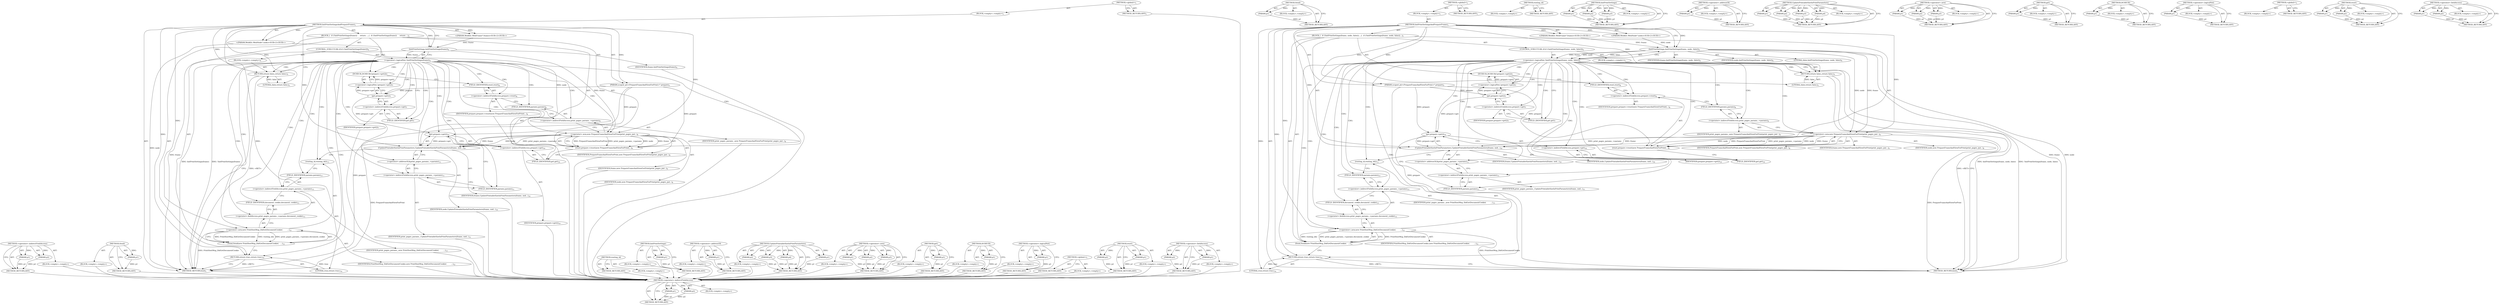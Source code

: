 digraph "&lt;operator&gt;.fieldAccess" {
vulnerable_106 [label=<(METHOD,&lt;operator&gt;.indirectFieldAccess)>];
vulnerable_107 [label=<(PARAM,p1)>];
vulnerable_108 [label=<(PARAM,p2)>];
vulnerable_109 [label=<(BLOCK,&lt;empty&gt;,&lt;empty&gt;)>];
vulnerable_110 [label=<(METHOD_RETURN,ANY)>];
vulnerable_133 [label=<(METHOD,Send)>];
vulnerable_134 [label=<(PARAM,p1)>];
vulnerable_135 [label=<(BLOCK,&lt;empty&gt;,&lt;empty&gt;)>];
vulnerable_136 [label=<(METHOD_RETURN,ANY)>];
vulnerable_6 [label=<(METHOD,&lt;global&gt;)<SUB>1</SUB>>];
vulnerable_7 [label=<(BLOCK,&lt;empty&gt;,&lt;empty&gt;)<SUB>1</SUB>>];
vulnerable_8 [label=<(METHOD,InitPrintSettingsAndPrepareFrame)<SUB>1</SUB>>];
vulnerable_9 [label="<(PARAM,WebKit::WebFrame* frame)<SUB>2</SUB>>"];
vulnerable_10 [label="<(PARAM,WebKit::WebNode* node)<SUB>2</SUB>>"];
vulnerable_11 [label=<(PARAM,scoped_ptr&lt;PrepareFrameAndViewForPrint&gt;* prepare)<SUB>3</SUB>>];
vulnerable_12 [label=<(BLOCK,{
  if (!InitPrintSettings(frame, node, false))...,{
  if (!InitPrintSettings(frame, node, false))...)<SUB>3</SUB>>];
vulnerable_13 [label=<(CONTROL_STRUCTURE,IF,if (!InitPrintSettings(frame, node, false)))<SUB>4</SUB>>];
vulnerable_14 [label=<(&lt;operator&gt;.logicalNot,!InitPrintSettings(frame, node, false))<SUB>4</SUB>>];
vulnerable_15 [label=<(InitPrintSettings,InitPrintSettings(frame, node, false))<SUB>4</SUB>>];
vulnerable_16 [label=<(IDENTIFIER,frame,InitPrintSettings(frame, node, false))<SUB>4</SUB>>];
vulnerable_17 [label=<(IDENTIFIER,node,InitPrintSettings(frame, node, false))<SUB>4</SUB>>];
vulnerable_18 [label=<(LITERAL,false,InitPrintSettings(frame, node, false))<SUB>4</SUB>>];
vulnerable_19 [label=<(BLOCK,&lt;empty&gt;,&lt;empty&gt;)<SUB>5</SUB>>];
vulnerable_20 [label=<(RETURN,return false;,return false;)<SUB>5</SUB>>];
vulnerable_21 [label=<(LITERAL,false,return false;)<SUB>5</SUB>>];
vulnerable_22 [label=<(DCHECK,DCHECK(!prepare-&gt;get()))<SUB>7</SUB>>];
vulnerable_23 [label=<(&lt;operator&gt;.logicalNot,!prepare-&gt;get())<SUB>7</SUB>>];
vulnerable_24 [label=<(get,prepare-&gt;get())<SUB>7</SUB>>];
vulnerable_25 [label=<(&lt;operator&gt;.indirectFieldAccess,prepare-&gt;get)<SUB>7</SUB>>];
vulnerable_26 [label=<(IDENTIFIER,prepare,prepare-&gt;get())<SUB>7</SUB>>];
vulnerable_27 [label=<(FIELD_IDENTIFIER,get,get)<SUB>7</SUB>>];
vulnerable_28 [label=<(reset,prepare-&gt;reset(new PrepareFrameAndViewForPrint(...)<SUB>8</SUB>>];
vulnerable_29 [label=<(&lt;operator&gt;.indirectFieldAccess,prepare-&gt;reset)<SUB>8</SUB>>];
vulnerable_30 [label=<(IDENTIFIER,prepare,prepare-&gt;reset(new PrepareFrameAndViewForPrint(...)<SUB>8</SUB>>];
vulnerable_31 [label=<(FIELD_IDENTIFIER,reset,reset)<SUB>8</SUB>>];
vulnerable_32 [label=<(&lt;operator&gt;.new,new PrepareFrameAndViewForPrint(print_pages_par...)<SUB>8</SUB>>];
vulnerable_33 [label=<(IDENTIFIER,PrepareFrameAndViewForPrint,new PrepareFrameAndViewForPrint(print_pages_par...)<SUB>8</SUB>>];
vulnerable_34 [label=<(&lt;operator&gt;.indirectFieldAccess,print_pages_params_-&gt;params)<SUB>8</SUB>>];
vulnerable_35 [label=<(IDENTIFIER,print_pages_params_,new PrepareFrameAndViewForPrint(print_pages_par...)<SUB>8</SUB>>];
vulnerable_36 [label=<(FIELD_IDENTIFIER,params,params)<SUB>8</SUB>>];
vulnerable_37 [label=<(IDENTIFIER,frame,new PrepareFrameAndViewForPrint(print_pages_par...)<SUB>9</SUB>>];
vulnerable_38 [label=<(IDENTIFIER,node,new PrepareFrameAndViewForPrint(print_pages_par...)<SUB>9</SUB>>];
vulnerable_39 [label=<(UpdatePrintableSizeInPrintParameters,UpdatePrintableSizeInPrintParameters(frame, nod...)<SUB>10</SUB>>];
vulnerable_40 [label=<(IDENTIFIER,frame,UpdatePrintableSizeInPrintParameters(frame, nod...)<SUB>10</SUB>>];
vulnerable_41 [label=<(IDENTIFIER,node,UpdatePrintableSizeInPrintParameters(frame, nod...)<SUB>10</SUB>>];
vulnerable_42 [label=<(get,prepare-&gt;get())<SUB>10</SUB>>];
vulnerable_43 [label=<(&lt;operator&gt;.indirectFieldAccess,prepare-&gt;get)<SUB>10</SUB>>];
vulnerable_44 [label=<(IDENTIFIER,prepare,prepare-&gt;get())<SUB>10</SUB>>];
vulnerable_45 [label=<(FIELD_IDENTIFIER,get,get)<SUB>10</SUB>>];
vulnerable_46 [label=<(&lt;operator&gt;.addressOf,&amp;print_pages_params_-&gt;params)<SUB>11</SUB>>];
vulnerable_47 [label=<(&lt;operator&gt;.indirectFieldAccess,print_pages_params_-&gt;params)<SUB>11</SUB>>];
vulnerable_48 [label=<(IDENTIFIER,print_pages_params_,UpdatePrintableSizeInPrintParameters(frame, nod...)<SUB>11</SUB>>];
vulnerable_49 [label=<(FIELD_IDENTIFIER,params,params)<SUB>11</SUB>>];
vulnerable_50 [label=<(Send,Send(new PrintHostMsg_DidGetDocumentCookie(
   ...)<SUB>12</SUB>>];
vulnerable_51 [label=<(&lt;operator&gt;.new,new PrintHostMsg_DidGetDocumentCookie(
        ...)<SUB>12</SUB>>];
vulnerable_52 [label=<(IDENTIFIER,PrintHostMsg_DidGetDocumentCookie,new PrintHostMsg_DidGetDocumentCookie(
        ...)<SUB>12</SUB>>];
vulnerable_53 [label=<(routing_id,routing_id())<SUB>13</SUB>>];
vulnerable_54 [label=<(&lt;operator&gt;.fieldAccess,print_pages_params_-&gt;params.document_cookie)<SUB>13</SUB>>];
vulnerable_55 [label=<(&lt;operator&gt;.indirectFieldAccess,print_pages_params_-&gt;params)<SUB>13</SUB>>];
vulnerable_56 [label=<(IDENTIFIER,print_pages_params_,new PrintHostMsg_DidGetDocumentCookie(
        ...)<SUB>13</SUB>>];
vulnerable_57 [label=<(FIELD_IDENTIFIER,params,params)<SUB>13</SUB>>];
vulnerable_58 [label=<(FIELD_IDENTIFIER,document_cookie,document_cookie)<SUB>13</SUB>>];
vulnerable_59 [label=<(RETURN,return true;,return true;)<SUB>14</SUB>>];
vulnerable_60 [label=<(LITERAL,true,return true;)<SUB>14</SUB>>];
vulnerable_61 [label=<(METHOD_RETURN,bool)<SUB>1</SUB>>];
vulnerable_63 [label=<(METHOD_RETURN,ANY)<SUB>1</SUB>>];
vulnerable_137 [label=<(METHOD,routing_id)>];
vulnerable_138 [label=<(BLOCK,&lt;empty&gt;,&lt;empty&gt;)>];
vulnerable_139 [label=<(METHOD_RETURN,ANY)>];
vulnerable_92 [label=<(METHOD,InitPrintSettings)>];
vulnerable_93 [label=<(PARAM,p1)>];
vulnerable_94 [label=<(PARAM,p2)>];
vulnerable_95 [label=<(PARAM,p3)>];
vulnerable_96 [label=<(BLOCK,&lt;empty&gt;,&lt;empty&gt;)>];
vulnerable_97 [label=<(METHOD_RETURN,ANY)>];
vulnerable_129 [label=<(METHOD,&lt;operator&gt;.addressOf)>];
vulnerable_130 [label=<(PARAM,p1)>];
vulnerable_131 [label=<(BLOCK,&lt;empty&gt;,&lt;empty&gt;)>];
vulnerable_132 [label=<(METHOD_RETURN,ANY)>];
vulnerable_122 [label=<(METHOD,UpdatePrintableSizeInPrintParameters)>];
vulnerable_123 [label=<(PARAM,p1)>];
vulnerable_124 [label=<(PARAM,p2)>];
vulnerable_125 [label=<(PARAM,p3)>];
vulnerable_126 [label=<(PARAM,p4)>];
vulnerable_127 [label=<(BLOCK,&lt;empty&gt;,&lt;empty&gt;)>];
vulnerable_128 [label=<(METHOD_RETURN,ANY)>];
vulnerable_116 [label=<(METHOD,&lt;operator&gt;.new)>];
vulnerable_117 [label=<(PARAM,p1)>];
vulnerable_118 [label=<(PARAM,p2)>];
vulnerable_119 [label=<(PARAM,p3)>];
vulnerable_120 [label=<(BLOCK,&lt;empty&gt;,&lt;empty&gt;)>];
vulnerable_121 [label=<(METHOD_RETURN,ANY)>];
vulnerable_102 [label=<(METHOD,get)>];
vulnerable_103 [label=<(PARAM,p1)>];
vulnerable_104 [label=<(BLOCK,&lt;empty&gt;,&lt;empty&gt;)>];
vulnerable_105 [label=<(METHOD_RETURN,ANY)>];
vulnerable_98 [label=<(METHOD,DCHECK)>];
vulnerable_99 [label=<(PARAM,p1)>];
vulnerable_100 [label=<(BLOCK,&lt;empty&gt;,&lt;empty&gt;)>];
vulnerable_101 [label=<(METHOD_RETURN,ANY)>];
vulnerable_88 [label=<(METHOD,&lt;operator&gt;.logicalNot)>];
vulnerable_89 [label=<(PARAM,p1)>];
vulnerable_90 [label=<(BLOCK,&lt;empty&gt;,&lt;empty&gt;)>];
vulnerable_91 [label=<(METHOD_RETURN,ANY)>];
vulnerable_82 [label=<(METHOD,&lt;global&gt;)<SUB>1</SUB>>];
vulnerable_83 [label=<(BLOCK,&lt;empty&gt;,&lt;empty&gt;)>];
vulnerable_84 [label=<(METHOD_RETURN,ANY)>];
vulnerable_111 [label=<(METHOD,reset)>];
vulnerable_112 [label=<(PARAM,p1)>];
vulnerable_113 [label=<(PARAM,p2)>];
vulnerable_114 [label=<(BLOCK,&lt;empty&gt;,&lt;empty&gt;)>];
vulnerable_115 [label=<(METHOD_RETURN,ANY)>];
vulnerable_140 [label=<(METHOD,&lt;operator&gt;.fieldAccess)>];
vulnerable_141 [label=<(PARAM,p1)>];
vulnerable_142 [label=<(PARAM,p2)>];
vulnerable_143 [label=<(BLOCK,&lt;empty&gt;,&lt;empty&gt;)>];
vulnerable_144 [label=<(METHOD_RETURN,ANY)>];
fixed_102 [label=<(METHOD,&lt;operator&gt;.indirectFieldAccess)>];
fixed_103 [label=<(PARAM,p1)>];
fixed_104 [label=<(PARAM,p2)>];
fixed_105 [label=<(BLOCK,&lt;empty&gt;,&lt;empty&gt;)>];
fixed_106 [label=<(METHOD_RETURN,ANY)>];
fixed_129 [label=<(METHOD,Send)>];
fixed_130 [label=<(PARAM,p1)>];
fixed_131 [label=<(BLOCK,&lt;empty&gt;,&lt;empty&gt;)>];
fixed_132 [label=<(METHOD_RETURN,ANY)>];
fixed_6 [label=<(METHOD,&lt;global&gt;)<SUB>1</SUB>>];
fixed_7 [label=<(BLOCK,&lt;empty&gt;,&lt;empty&gt;)<SUB>1</SUB>>];
fixed_8 [label=<(METHOD,InitPrintSettingsAndPrepareFrame)<SUB>1</SUB>>];
fixed_9 [label="<(PARAM,WebKit::WebFrame* frame)<SUB>2</SUB>>"];
fixed_10 [label="<(PARAM,WebKit::WebNode* node)<SUB>2</SUB>>"];
fixed_11 [label=<(PARAM,scoped_ptr&lt;PrepareFrameAndViewForPrint&gt;* prepare)<SUB>3</SUB>>];
fixed_12 [label=<(BLOCK,{
  if (!InitPrintSettings(frame))
     return ...,{
  if (!InitPrintSettings(frame))
     return ...)<SUB>3</SUB>>];
fixed_13 [label=<(CONTROL_STRUCTURE,IF,if (!InitPrintSettings(frame)))<SUB>4</SUB>>];
fixed_14 [label=<(&lt;operator&gt;.logicalNot,!InitPrintSettings(frame))<SUB>4</SUB>>];
fixed_15 [label=<(InitPrintSettings,InitPrintSettings(frame))<SUB>4</SUB>>];
fixed_16 [label=<(IDENTIFIER,frame,InitPrintSettings(frame))<SUB>4</SUB>>];
fixed_17 [label=<(BLOCK,&lt;empty&gt;,&lt;empty&gt;)<SUB>5</SUB>>];
fixed_18 [label=<(RETURN,return false;,return false;)<SUB>5</SUB>>];
fixed_19 [label=<(LITERAL,false,return false;)<SUB>5</SUB>>];
fixed_20 [label=<(DCHECK,DCHECK(!prepare-&gt;get()))<SUB>7</SUB>>];
fixed_21 [label=<(&lt;operator&gt;.logicalNot,!prepare-&gt;get())<SUB>7</SUB>>];
fixed_22 [label=<(get,prepare-&gt;get())<SUB>7</SUB>>];
fixed_23 [label=<(&lt;operator&gt;.indirectFieldAccess,prepare-&gt;get)<SUB>7</SUB>>];
fixed_24 [label=<(IDENTIFIER,prepare,prepare-&gt;get())<SUB>7</SUB>>];
fixed_25 [label=<(FIELD_IDENTIFIER,get,get)<SUB>7</SUB>>];
fixed_26 [label=<(reset,prepare-&gt;reset(new PrepareFrameAndViewForPrint(...)<SUB>8</SUB>>];
fixed_27 [label=<(&lt;operator&gt;.indirectFieldAccess,prepare-&gt;reset)<SUB>8</SUB>>];
fixed_28 [label=<(IDENTIFIER,prepare,prepare-&gt;reset(new PrepareFrameAndViewForPrint(...)<SUB>8</SUB>>];
fixed_29 [label=<(FIELD_IDENTIFIER,reset,reset)<SUB>8</SUB>>];
fixed_30 [label=<(&lt;operator&gt;.new,new PrepareFrameAndViewForPrint(print_pages_par...)<SUB>8</SUB>>];
fixed_31 [label=<(IDENTIFIER,PrepareFrameAndViewForPrint,new PrepareFrameAndViewForPrint(print_pages_par...)<SUB>8</SUB>>];
fixed_32 [label=<(&lt;operator&gt;.indirectFieldAccess,print_pages_params_-&gt;params)<SUB>8</SUB>>];
fixed_33 [label=<(IDENTIFIER,print_pages_params_,new PrepareFrameAndViewForPrint(print_pages_par...)<SUB>8</SUB>>];
fixed_34 [label=<(FIELD_IDENTIFIER,params,params)<SUB>8</SUB>>];
fixed_35 [label=<(IDENTIFIER,frame,new PrepareFrameAndViewForPrint(print_pages_par...)<SUB>9</SUB>>];
fixed_36 [label=<(IDENTIFIER,node,new PrepareFrameAndViewForPrint(print_pages_par...)<SUB>9</SUB>>];
fixed_37 [label=<(UpdatePrintableSizeInPrintParameters,UpdatePrintableSizeInPrintParameters(frame, nod...)<SUB>10</SUB>>];
fixed_38 [label=<(IDENTIFIER,frame,UpdatePrintableSizeInPrintParameters(frame, nod...)<SUB>10</SUB>>];
fixed_39 [label=<(IDENTIFIER,node,UpdatePrintableSizeInPrintParameters(frame, nod...)<SUB>10</SUB>>];
fixed_40 [label=<(get,prepare-&gt;get())<SUB>10</SUB>>];
fixed_41 [label=<(&lt;operator&gt;.indirectFieldAccess,prepare-&gt;get)<SUB>10</SUB>>];
fixed_42 [label=<(IDENTIFIER,prepare,prepare-&gt;get())<SUB>10</SUB>>];
fixed_43 [label=<(FIELD_IDENTIFIER,get,get)<SUB>10</SUB>>];
fixed_44 [label=<(&lt;operator&gt;.addressOf,&amp;print_pages_params_-&gt;params)<SUB>11</SUB>>];
fixed_45 [label=<(&lt;operator&gt;.indirectFieldAccess,print_pages_params_-&gt;params)<SUB>11</SUB>>];
fixed_46 [label=<(IDENTIFIER,print_pages_params_,UpdatePrintableSizeInPrintParameters(frame, nod...)<SUB>11</SUB>>];
fixed_47 [label=<(FIELD_IDENTIFIER,params,params)<SUB>11</SUB>>];
fixed_48 [label=<(Send,Send(new PrintHostMsg_DidGetDocumentCookie(
   ...)<SUB>12</SUB>>];
fixed_49 [label=<(&lt;operator&gt;.new,new PrintHostMsg_DidGetDocumentCookie(
        ...)<SUB>12</SUB>>];
fixed_50 [label=<(IDENTIFIER,PrintHostMsg_DidGetDocumentCookie,new PrintHostMsg_DidGetDocumentCookie(
        ...)<SUB>12</SUB>>];
fixed_51 [label=<(routing_id,routing_id())<SUB>13</SUB>>];
fixed_52 [label=<(&lt;operator&gt;.fieldAccess,print_pages_params_-&gt;params.document_cookie)<SUB>13</SUB>>];
fixed_53 [label=<(&lt;operator&gt;.indirectFieldAccess,print_pages_params_-&gt;params)<SUB>13</SUB>>];
fixed_54 [label=<(IDENTIFIER,print_pages_params_,new PrintHostMsg_DidGetDocumentCookie(
        ...)<SUB>13</SUB>>];
fixed_55 [label=<(FIELD_IDENTIFIER,params,params)<SUB>13</SUB>>];
fixed_56 [label=<(FIELD_IDENTIFIER,document_cookie,document_cookie)<SUB>13</SUB>>];
fixed_57 [label=<(RETURN,return true;,return true;)<SUB>14</SUB>>];
fixed_58 [label=<(LITERAL,true,return true;)<SUB>14</SUB>>];
fixed_59 [label=<(METHOD_RETURN,bool)<SUB>1</SUB>>];
fixed_61 [label=<(METHOD_RETURN,ANY)<SUB>1</SUB>>];
fixed_133 [label=<(METHOD,routing_id)>];
fixed_134 [label=<(BLOCK,&lt;empty&gt;,&lt;empty&gt;)>];
fixed_135 [label=<(METHOD_RETURN,ANY)>];
fixed_90 [label=<(METHOD,InitPrintSettings)>];
fixed_91 [label=<(PARAM,p1)>];
fixed_92 [label=<(BLOCK,&lt;empty&gt;,&lt;empty&gt;)>];
fixed_93 [label=<(METHOD_RETURN,ANY)>];
fixed_125 [label=<(METHOD,&lt;operator&gt;.addressOf)>];
fixed_126 [label=<(PARAM,p1)>];
fixed_127 [label=<(BLOCK,&lt;empty&gt;,&lt;empty&gt;)>];
fixed_128 [label=<(METHOD_RETURN,ANY)>];
fixed_118 [label=<(METHOD,UpdatePrintableSizeInPrintParameters)>];
fixed_119 [label=<(PARAM,p1)>];
fixed_120 [label=<(PARAM,p2)>];
fixed_121 [label=<(PARAM,p3)>];
fixed_122 [label=<(PARAM,p4)>];
fixed_123 [label=<(BLOCK,&lt;empty&gt;,&lt;empty&gt;)>];
fixed_124 [label=<(METHOD_RETURN,ANY)>];
fixed_112 [label=<(METHOD,&lt;operator&gt;.new)>];
fixed_113 [label=<(PARAM,p1)>];
fixed_114 [label=<(PARAM,p2)>];
fixed_115 [label=<(PARAM,p3)>];
fixed_116 [label=<(BLOCK,&lt;empty&gt;,&lt;empty&gt;)>];
fixed_117 [label=<(METHOD_RETURN,ANY)>];
fixed_98 [label=<(METHOD,get)>];
fixed_99 [label=<(PARAM,p1)>];
fixed_100 [label=<(BLOCK,&lt;empty&gt;,&lt;empty&gt;)>];
fixed_101 [label=<(METHOD_RETURN,ANY)>];
fixed_94 [label=<(METHOD,DCHECK)>];
fixed_95 [label=<(PARAM,p1)>];
fixed_96 [label=<(BLOCK,&lt;empty&gt;,&lt;empty&gt;)>];
fixed_97 [label=<(METHOD_RETURN,ANY)>];
fixed_86 [label=<(METHOD,&lt;operator&gt;.logicalNot)>];
fixed_87 [label=<(PARAM,p1)>];
fixed_88 [label=<(BLOCK,&lt;empty&gt;,&lt;empty&gt;)>];
fixed_89 [label=<(METHOD_RETURN,ANY)>];
fixed_80 [label=<(METHOD,&lt;global&gt;)<SUB>1</SUB>>];
fixed_81 [label=<(BLOCK,&lt;empty&gt;,&lt;empty&gt;)>];
fixed_82 [label=<(METHOD_RETURN,ANY)>];
fixed_107 [label=<(METHOD,reset)>];
fixed_108 [label=<(PARAM,p1)>];
fixed_109 [label=<(PARAM,p2)>];
fixed_110 [label=<(BLOCK,&lt;empty&gt;,&lt;empty&gt;)>];
fixed_111 [label=<(METHOD_RETURN,ANY)>];
fixed_136 [label=<(METHOD,&lt;operator&gt;.fieldAccess)>];
fixed_137 [label=<(PARAM,p1)>];
fixed_138 [label=<(PARAM,p2)>];
fixed_139 [label=<(BLOCK,&lt;empty&gt;,&lt;empty&gt;)>];
fixed_140 [label=<(METHOD_RETURN,ANY)>];
vulnerable_106 -> vulnerable_107  [key=0, label="AST: "];
vulnerable_106 -> vulnerable_107  [key=1, label="DDG: "];
vulnerable_106 -> vulnerable_109  [key=0, label="AST: "];
vulnerable_106 -> vulnerable_108  [key=0, label="AST: "];
vulnerable_106 -> vulnerable_108  [key=1, label="DDG: "];
vulnerable_106 -> vulnerable_110  [key=0, label="AST: "];
vulnerable_106 -> vulnerable_110  [key=1, label="CFG: "];
vulnerable_107 -> vulnerable_110  [key=0, label="DDG: p1"];
vulnerable_108 -> vulnerable_110  [key=0, label="DDG: p2"];
vulnerable_133 -> vulnerable_134  [key=0, label="AST: "];
vulnerable_133 -> vulnerable_134  [key=1, label="DDG: "];
vulnerable_133 -> vulnerable_135  [key=0, label="AST: "];
vulnerable_133 -> vulnerable_136  [key=0, label="AST: "];
vulnerable_133 -> vulnerable_136  [key=1, label="CFG: "];
vulnerable_134 -> vulnerable_136  [key=0, label="DDG: p1"];
vulnerable_6 -> vulnerable_7  [key=0, label="AST: "];
vulnerable_6 -> vulnerable_63  [key=0, label="AST: "];
vulnerable_6 -> vulnerable_63  [key=1, label="CFG: "];
vulnerable_7 -> vulnerable_8  [key=0, label="AST: "];
vulnerable_8 -> vulnerable_9  [key=0, label="AST: "];
vulnerable_8 -> vulnerable_9  [key=1, label="DDG: "];
vulnerable_8 -> vulnerable_10  [key=0, label="AST: "];
vulnerable_8 -> vulnerable_10  [key=1, label="DDG: "];
vulnerable_8 -> vulnerable_11  [key=0, label="AST: "];
vulnerable_8 -> vulnerable_11  [key=1, label="DDG: "];
vulnerable_8 -> vulnerable_12  [key=0, label="AST: "];
vulnerable_8 -> vulnerable_61  [key=0, label="AST: "];
vulnerable_8 -> vulnerable_15  [key=0, label="CFG: "];
vulnerable_8 -> vulnerable_15  [key=1, label="DDG: "];
vulnerable_8 -> vulnerable_59  [key=0, label="DDG: "];
vulnerable_8 -> vulnerable_39  [key=0, label="DDG: "];
vulnerable_8 -> vulnerable_60  [key=0, label="DDG: "];
vulnerable_8 -> vulnerable_20  [key=0, label="DDG: "];
vulnerable_8 -> vulnerable_32  [key=0, label="DDG: "];
vulnerable_8 -> vulnerable_51  [key=0, label="DDG: "];
vulnerable_8 -> vulnerable_21  [key=0, label="DDG: "];
vulnerable_9 -> vulnerable_15  [key=0, label="DDG: frame"];
vulnerable_10 -> vulnerable_15  [key=0, label="DDG: node"];
vulnerable_11 -> vulnerable_61  [key=0, label="DDG: prepare"];
vulnerable_11 -> vulnerable_28  [key=0, label="DDG: prepare"];
vulnerable_11 -> vulnerable_42  [key=0, label="DDG: prepare"];
vulnerable_11 -> vulnerable_24  [key=0, label="DDG: prepare"];
vulnerable_12 -> vulnerable_13  [key=0, label="AST: "];
vulnerable_12 -> vulnerable_22  [key=0, label="AST: "];
vulnerable_12 -> vulnerable_28  [key=0, label="AST: "];
vulnerable_12 -> vulnerable_39  [key=0, label="AST: "];
vulnerable_12 -> vulnerable_50  [key=0, label="AST: "];
vulnerable_12 -> vulnerable_59  [key=0, label="AST: "];
vulnerable_13 -> vulnerable_14  [key=0, label="AST: "];
vulnerable_13 -> vulnerable_19  [key=0, label="AST: "];
vulnerable_14 -> vulnerable_15  [key=0, label="AST: "];
vulnerable_14 -> vulnerable_20  [key=0, label="CFG: "];
vulnerable_14 -> vulnerable_20  [key=1, label="CDG: "];
vulnerable_14 -> vulnerable_27  [key=0, label="CFG: "];
vulnerable_14 -> vulnerable_27  [key=1, label="CDG: "];
vulnerable_14 -> vulnerable_61  [key=0, label="DDG: InitPrintSettings(frame, node, false)"];
vulnerable_14 -> vulnerable_61  [key=1, label="DDG: !InitPrintSettings(frame, node, false)"];
vulnerable_14 -> vulnerable_24  [key=0, label="CDG: "];
vulnerable_14 -> vulnerable_47  [key=0, label="CDG: "];
vulnerable_14 -> vulnerable_34  [key=0, label="CDG: "];
vulnerable_14 -> vulnerable_32  [key=0, label="CDG: "];
vulnerable_14 -> vulnerable_58  [key=0, label="CDG: "];
vulnerable_14 -> vulnerable_49  [key=0, label="CDG: "];
vulnerable_14 -> vulnerable_42  [key=0, label="CDG: "];
vulnerable_14 -> vulnerable_23  [key=0, label="CDG: "];
vulnerable_14 -> vulnerable_51  [key=0, label="CDG: "];
vulnerable_14 -> vulnerable_57  [key=0, label="CDG: "];
vulnerable_14 -> vulnerable_28  [key=0, label="CDG: "];
vulnerable_14 -> vulnerable_36  [key=0, label="CDG: "];
vulnerable_14 -> vulnerable_46  [key=0, label="CDG: "];
vulnerable_14 -> vulnerable_53  [key=0, label="CDG: "];
vulnerable_14 -> vulnerable_25  [key=0, label="CDG: "];
vulnerable_14 -> vulnerable_22  [key=0, label="CDG: "];
vulnerable_14 -> vulnerable_45  [key=0, label="CDG: "];
vulnerable_14 -> vulnerable_29  [key=0, label="CDG: "];
vulnerable_14 -> vulnerable_50  [key=0, label="CDG: "];
vulnerable_14 -> vulnerable_59  [key=0, label="CDG: "];
vulnerable_14 -> vulnerable_55  [key=0, label="CDG: "];
vulnerable_14 -> vulnerable_54  [key=0, label="CDG: "];
vulnerable_14 -> vulnerable_39  [key=0, label="CDG: "];
vulnerable_14 -> vulnerable_31  [key=0, label="CDG: "];
vulnerable_14 -> vulnerable_43  [key=0, label="CDG: "];
vulnerable_15 -> vulnerable_16  [key=0, label="AST: "];
vulnerable_15 -> vulnerable_17  [key=0, label="AST: "];
vulnerable_15 -> vulnerable_18  [key=0, label="AST: "];
vulnerable_15 -> vulnerable_14  [key=0, label="CFG: "];
vulnerable_15 -> vulnerable_14  [key=1, label="DDG: frame"];
vulnerable_15 -> vulnerable_14  [key=2, label="DDG: node"];
vulnerable_15 -> vulnerable_14  [key=3, label="DDG: false"];
vulnerable_15 -> vulnerable_61  [key=0, label="DDG: frame"];
vulnerable_15 -> vulnerable_61  [key=1, label="DDG: node"];
vulnerable_15 -> vulnerable_32  [key=0, label="DDG: frame"];
vulnerable_15 -> vulnerable_32  [key=1, label="DDG: node"];
vulnerable_19 -> vulnerable_20  [key=0, label="AST: "];
vulnerable_20 -> vulnerable_21  [key=0, label="AST: "];
vulnerable_20 -> vulnerable_61  [key=0, label="CFG: "];
vulnerable_20 -> vulnerable_61  [key=1, label="DDG: &lt;RET&gt;"];
vulnerable_21 -> vulnerable_20  [key=0, label="DDG: false"];
vulnerable_22 -> vulnerable_23  [key=0, label="AST: "];
vulnerable_22 -> vulnerable_31  [key=0, label="CFG: "];
vulnerable_23 -> vulnerable_24  [key=0, label="AST: "];
vulnerable_23 -> vulnerable_22  [key=0, label="CFG: "];
vulnerable_23 -> vulnerable_22  [key=1, label="DDG: prepare-&gt;get()"];
vulnerable_24 -> vulnerable_25  [key=0, label="AST: "];
vulnerable_24 -> vulnerable_23  [key=0, label="CFG: "];
vulnerable_24 -> vulnerable_23  [key=1, label="DDG: prepare-&gt;get"];
vulnerable_24 -> vulnerable_42  [key=0, label="DDG: prepare-&gt;get"];
vulnerable_25 -> vulnerable_26  [key=0, label="AST: "];
vulnerable_25 -> vulnerable_27  [key=0, label="AST: "];
vulnerable_25 -> vulnerable_24  [key=0, label="CFG: "];
vulnerable_27 -> vulnerable_25  [key=0, label="CFG: "];
vulnerable_28 -> vulnerable_29  [key=0, label="AST: "];
vulnerable_28 -> vulnerable_32  [key=0, label="AST: "];
vulnerable_28 -> vulnerable_45  [key=0, label="CFG: "];
vulnerable_29 -> vulnerable_30  [key=0, label="AST: "];
vulnerable_29 -> vulnerable_31  [key=0, label="AST: "];
vulnerable_29 -> vulnerable_36  [key=0, label="CFG: "];
vulnerable_31 -> vulnerable_29  [key=0, label="CFG: "];
vulnerable_32 -> vulnerable_33  [key=0, label="AST: "];
vulnerable_32 -> vulnerable_34  [key=0, label="AST: "];
vulnerable_32 -> vulnerable_37  [key=0, label="AST: "];
vulnerable_32 -> vulnerable_38  [key=0, label="AST: "];
vulnerable_32 -> vulnerable_28  [key=0, label="CFG: "];
vulnerable_32 -> vulnerable_28  [key=1, label="DDG: PrepareFrameAndViewForPrint"];
vulnerable_32 -> vulnerable_28  [key=2, label="DDG: print_pages_params_-&gt;params"];
vulnerable_32 -> vulnerable_28  [key=3, label="DDG: frame"];
vulnerable_32 -> vulnerable_28  [key=4, label="DDG: node"];
vulnerable_32 -> vulnerable_61  [key=0, label="DDG: PrepareFrameAndViewForPrint"];
vulnerable_32 -> vulnerable_39  [key=0, label="DDG: frame"];
vulnerable_32 -> vulnerable_39  [key=1, label="DDG: node"];
vulnerable_32 -> vulnerable_39  [key=2, label="DDG: print_pages_params_-&gt;params"];
vulnerable_34 -> vulnerable_35  [key=0, label="AST: "];
vulnerable_34 -> vulnerable_36  [key=0, label="AST: "];
vulnerable_34 -> vulnerable_32  [key=0, label="CFG: "];
vulnerable_36 -> vulnerable_34  [key=0, label="CFG: "];
vulnerable_39 -> vulnerable_40  [key=0, label="AST: "];
vulnerable_39 -> vulnerable_41  [key=0, label="AST: "];
vulnerable_39 -> vulnerable_42  [key=0, label="AST: "];
vulnerable_39 -> vulnerable_46  [key=0, label="AST: "];
vulnerable_39 -> vulnerable_53  [key=0, label="CFG: "];
vulnerable_42 -> vulnerable_43  [key=0, label="AST: "];
vulnerable_42 -> vulnerable_49  [key=0, label="CFG: "];
vulnerable_42 -> vulnerable_39  [key=0, label="DDG: prepare-&gt;get"];
vulnerable_43 -> vulnerable_44  [key=0, label="AST: "];
vulnerable_43 -> vulnerable_45  [key=0, label="AST: "];
vulnerable_43 -> vulnerable_42  [key=0, label="CFG: "];
vulnerable_45 -> vulnerable_43  [key=0, label="CFG: "];
vulnerable_46 -> vulnerable_47  [key=0, label="AST: "];
vulnerable_46 -> vulnerable_39  [key=0, label="CFG: "];
vulnerable_47 -> vulnerable_48  [key=0, label="AST: "];
vulnerable_47 -> vulnerable_49  [key=0, label="AST: "];
vulnerable_47 -> vulnerable_46  [key=0, label="CFG: "];
vulnerable_49 -> vulnerable_47  [key=0, label="CFG: "];
vulnerable_50 -> vulnerable_51  [key=0, label="AST: "];
vulnerable_50 -> vulnerable_59  [key=0, label="CFG: "];
vulnerable_51 -> vulnerable_52  [key=0, label="AST: "];
vulnerable_51 -> vulnerable_53  [key=0, label="AST: "];
vulnerable_51 -> vulnerable_54  [key=0, label="AST: "];
vulnerable_51 -> vulnerable_50  [key=0, label="CFG: "];
vulnerable_51 -> vulnerable_50  [key=1, label="DDG: PrintHostMsg_DidGetDocumentCookie"];
vulnerable_51 -> vulnerable_50  [key=2, label="DDG: routing_id()"];
vulnerable_51 -> vulnerable_50  [key=3, label="DDG: print_pages_params_-&gt;params.document_cookie"];
vulnerable_51 -> vulnerable_61  [key=0, label="DDG: PrintHostMsg_DidGetDocumentCookie"];
vulnerable_53 -> vulnerable_57  [key=0, label="CFG: "];
vulnerable_54 -> vulnerable_55  [key=0, label="AST: "];
vulnerable_54 -> vulnerable_58  [key=0, label="AST: "];
vulnerable_54 -> vulnerable_51  [key=0, label="CFG: "];
vulnerable_55 -> vulnerable_56  [key=0, label="AST: "];
vulnerable_55 -> vulnerable_57  [key=0, label="AST: "];
vulnerable_55 -> vulnerable_58  [key=0, label="CFG: "];
vulnerable_57 -> vulnerable_55  [key=0, label="CFG: "];
vulnerable_58 -> vulnerable_54  [key=0, label="CFG: "];
vulnerable_59 -> vulnerable_60  [key=0, label="AST: "];
vulnerable_59 -> vulnerable_61  [key=0, label="CFG: "];
vulnerable_59 -> vulnerable_61  [key=1, label="DDG: &lt;RET&gt;"];
vulnerable_60 -> vulnerable_59  [key=0, label="DDG: true"];
vulnerable_137 -> vulnerable_138  [key=0, label="AST: "];
vulnerable_137 -> vulnerable_139  [key=0, label="AST: "];
vulnerable_137 -> vulnerable_139  [key=1, label="CFG: "];
vulnerable_92 -> vulnerable_93  [key=0, label="AST: "];
vulnerable_92 -> vulnerable_93  [key=1, label="DDG: "];
vulnerable_92 -> vulnerable_96  [key=0, label="AST: "];
vulnerable_92 -> vulnerable_94  [key=0, label="AST: "];
vulnerable_92 -> vulnerable_94  [key=1, label="DDG: "];
vulnerable_92 -> vulnerable_97  [key=0, label="AST: "];
vulnerable_92 -> vulnerable_97  [key=1, label="CFG: "];
vulnerable_92 -> vulnerable_95  [key=0, label="AST: "];
vulnerable_92 -> vulnerable_95  [key=1, label="DDG: "];
vulnerable_93 -> vulnerable_97  [key=0, label="DDG: p1"];
vulnerable_94 -> vulnerable_97  [key=0, label="DDG: p2"];
vulnerable_95 -> vulnerable_97  [key=0, label="DDG: p3"];
vulnerable_129 -> vulnerable_130  [key=0, label="AST: "];
vulnerable_129 -> vulnerable_130  [key=1, label="DDG: "];
vulnerable_129 -> vulnerable_131  [key=0, label="AST: "];
vulnerable_129 -> vulnerable_132  [key=0, label="AST: "];
vulnerable_129 -> vulnerable_132  [key=1, label="CFG: "];
vulnerable_130 -> vulnerable_132  [key=0, label="DDG: p1"];
vulnerable_122 -> vulnerable_123  [key=0, label="AST: "];
vulnerable_122 -> vulnerable_123  [key=1, label="DDG: "];
vulnerable_122 -> vulnerable_127  [key=0, label="AST: "];
vulnerable_122 -> vulnerable_124  [key=0, label="AST: "];
vulnerable_122 -> vulnerable_124  [key=1, label="DDG: "];
vulnerable_122 -> vulnerable_128  [key=0, label="AST: "];
vulnerable_122 -> vulnerable_128  [key=1, label="CFG: "];
vulnerable_122 -> vulnerable_125  [key=0, label="AST: "];
vulnerable_122 -> vulnerable_125  [key=1, label="DDG: "];
vulnerable_122 -> vulnerable_126  [key=0, label="AST: "];
vulnerable_122 -> vulnerable_126  [key=1, label="DDG: "];
vulnerable_123 -> vulnerable_128  [key=0, label="DDG: p1"];
vulnerable_124 -> vulnerable_128  [key=0, label="DDG: p2"];
vulnerable_125 -> vulnerable_128  [key=0, label="DDG: p3"];
vulnerable_126 -> vulnerable_128  [key=0, label="DDG: p4"];
vulnerable_116 -> vulnerable_117  [key=0, label="AST: "];
vulnerable_116 -> vulnerable_117  [key=1, label="DDG: "];
vulnerable_116 -> vulnerable_120  [key=0, label="AST: "];
vulnerable_116 -> vulnerable_118  [key=0, label="AST: "];
vulnerable_116 -> vulnerable_118  [key=1, label="DDG: "];
vulnerable_116 -> vulnerable_121  [key=0, label="AST: "];
vulnerable_116 -> vulnerable_121  [key=1, label="CFG: "];
vulnerable_116 -> vulnerable_119  [key=0, label="AST: "];
vulnerable_116 -> vulnerable_119  [key=1, label="DDG: "];
vulnerable_117 -> vulnerable_121  [key=0, label="DDG: p1"];
vulnerable_118 -> vulnerable_121  [key=0, label="DDG: p2"];
vulnerable_119 -> vulnerable_121  [key=0, label="DDG: p3"];
vulnerable_102 -> vulnerable_103  [key=0, label="AST: "];
vulnerable_102 -> vulnerable_103  [key=1, label="DDG: "];
vulnerable_102 -> vulnerable_104  [key=0, label="AST: "];
vulnerable_102 -> vulnerable_105  [key=0, label="AST: "];
vulnerable_102 -> vulnerable_105  [key=1, label="CFG: "];
vulnerable_103 -> vulnerable_105  [key=0, label="DDG: p1"];
vulnerable_98 -> vulnerable_99  [key=0, label="AST: "];
vulnerable_98 -> vulnerable_99  [key=1, label="DDG: "];
vulnerable_98 -> vulnerable_100  [key=0, label="AST: "];
vulnerable_98 -> vulnerable_101  [key=0, label="AST: "];
vulnerable_98 -> vulnerable_101  [key=1, label="CFG: "];
vulnerable_99 -> vulnerable_101  [key=0, label="DDG: p1"];
vulnerable_88 -> vulnerable_89  [key=0, label="AST: "];
vulnerable_88 -> vulnerable_89  [key=1, label="DDG: "];
vulnerable_88 -> vulnerable_90  [key=0, label="AST: "];
vulnerable_88 -> vulnerable_91  [key=0, label="AST: "];
vulnerable_88 -> vulnerable_91  [key=1, label="CFG: "];
vulnerable_89 -> vulnerable_91  [key=0, label="DDG: p1"];
vulnerable_82 -> vulnerable_83  [key=0, label="AST: "];
vulnerable_82 -> vulnerable_84  [key=0, label="AST: "];
vulnerable_82 -> vulnerable_84  [key=1, label="CFG: "];
vulnerable_111 -> vulnerable_112  [key=0, label="AST: "];
vulnerable_111 -> vulnerable_112  [key=1, label="DDG: "];
vulnerable_111 -> vulnerable_114  [key=0, label="AST: "];
vulnerable_111 -> vulnerable_113  [key=0, label="AST: "];
vulnerable_111 -> vulnerable_113  [key=1, label="DDG: "];
vulnerable_111 -> vulnerable_115  [key=0, label="AST: "];
vulnerable_111 -> vulnerable_115  [key=1, label="CFG: "];
vulnerable_112 -> vulnerable_115  [key=0, label="DDG: p1"];
vulnerable_113 -> vulnerable_115  [key=0, label="DDG: p2"];
vulnerable_140 -> vulnerable_141  [key=0, label="AST: "];
vulnerable_140 -> vulnerable_141  [key=1, label="DDG: "];
vulnerable_140 -> vulnerable_143  [key=0, label="AST: "];
vulnerable_140 -> vulnerable_142  [key=0, label="AST: "];
vulnerable_140 -> vulnerable_142  [key=1, label="DDG: "];
vulnerable_140 -> vulnerable_144  [key=0, label="AST: "];
vulnerable_140 -> vulnerable_144  [key=1, label="CFG: "];
vulnerable_141 -> vulnerable_144  [key=0, label="DDG: p1"];
vulnerable_142 -> vulnerable_144  [key=0, label="DDG: p2"];
fixed_102 -> fixed_103  [key=0, label="AST: "];
fixed_102 -> fixed_103  [key=1, label="DDG: "];
fixed_102 -> fixed_105  [key=0, label="AST: "];
fixed_102 -> fixed_104  [key=0, label="AST: "];
fixed_102 -> fixed_104  [key=1, label="DDG: "];
fixed_102 -> fixed_106  [key=0, label="AST: "];
fixed_102 -> fixed_106  [key=1, label="CFG: "];
fixed_103 -> fixed_106  [key=0, label="DDG: p1"];
fixed_104 -> fixed_106  [key=0, label="DDG: p2"];
fixed_105 -> vulnerable_106  [key=0];
fixed_106 -> vulnerable_106  [key=0];
fixed_129 -> fixed_130  [key=0, label="AST: "];
fixed_129 -> fixed_130  [key=1, label="DDG: "];
fixed_129 -> fixed_131  [key=0, label="AST: "];
fixed_129 -> fixed_132  [key=0, label="AST: "];
fixed_129 -> fixed_132  [key=1, label="CFG: "];
fixed_130 -> fixed_132  [key=0, label="DDG: p1"];
fixed_131 -> vulnerable_106  [key=0];
fixed_132 -> vulnerable_106  [key=0];
fixed_6 -> fixed_7  [key=0, label="AST: "];
fixed_6 -> fixed_61  [key=0, label="AST: "];
fixed_6 -> fixed_61  [key=1, label="CFG: "];
fixed_7 -> fixed_8  [key=0, label="AST: "];
fixed_8 -> fixed_9  [key=0, label="AST: "];
fixed_8 -> fixed_9  [key=1, label="DDG: "];
fixed_8 -> fixed_10  [key=0, label="AST: "];
fixed_8 -> fixed_10  [key=1, label="DDG: "];
fixed_8 -> fixed_11  [key=0, label="AST: "];
fixed_8 -> fixed_11  [key=1, label="DDG: "];
fixed_8 -> fixed_12  [key=0, label="AST: "];
fixed_8 -> fixed_59  [key=0, label="AST: "];
fixed_8 -> fixed_15  [key=0, label="CFG: "];
fixed_8 -> fixed_15  [key=1, label="DDG: "];
fixed_8 -> fixed_57  [key=0, label="DDG: "];
fixed_8 -> fixed_37  [key=0, label="DDG: "];
fixed_8 -> fixed_58  [key=0, label="DDG: "];
fixed_8 -> fixed_18  [key=0, label="DDG: "];
fixed_8 -> fixed_30  [key=0, label="DDG: "];
fixed_8 -> fixed_49  [key=0, label="DDG: "];
fixed_8 -> fixed_19  [key=0, label="DDG: "];
fixed_9 -> fixed_15  [key=0, label="DDG: frame"];
fixed_10 -> fixed_59  [key=0, label="DDG: node"];
fixed_10 -> fixed_30  [key=0, label="DDG: node"];
fixed_11 -> fixed_59  [key=0, label="DDG: prepare"];
fixed_11 -> fixed_26  [key=0, label="DDG: prepare"];
fixed_11 -> fixed_40  [key=0, label="DDG: prepare"];
fixed_11 -> fixed_22  [key=0, label="DDG: prepare"];
fixed_12 -> fixed_13  [key=0, label="AST: "];
fixed_12 -> fixed_20  [key=0, label="AST: "];
fixed_12 -> fixed_26  [key=0, label="AST: "];
fixed_12 -> fixed_37  [key=0, label="AST: "];
fixed_12 -> fixed_48  [key=0, label="AST: "];
fixed_12 -> fixed_57  [key=0, label="AST: "];
fixed_13 -> fixed_14  [key=0, label="AST: "];
fixed_13 -> fixed_17  [key=0, label="AST: "];
fixed_14 -> fixed_15  [key=0, label="AST: "];
fixed_14 -> fixed_18  [key=0, label="CFG: "];
fixed_14 -> fixed_18  [key=1, label="CDG: "];
fixed_14 -> fixed_25  [key=0, label="CFG: "];
fixed_14 -> fixed_25  [key=1, label="CDG: "];
fixed_14 -> fixed_59  [key=0, label="DDG: InitPrintSettings(frame)"];
fixed_14 -> fixed_59  [key=1, label="DDG: !InitPrintSettings(frame)"];
fixed_14 -> fixed_47  [key=0, label="CDG: "];
fixed_14 -> fixed_30  [key=0, label="CDG: "];
fixed_14 -> fixed_34  [key=0, label="CDG: "];
fixed_14 -> fixed_21  [key=0, label="CDG: "];
fixed_14 -> fixed_48  [key=0, label="CDG: "];
fixed_14 -> fixed_32  [key=0, label="CDG: "];
fixed_14 -> fixed_49  [key=0, label="CDG: "];
fixed_14 -> fixed_26  [key=0, label="CDG: "];
fixed_14 -> fixed_23  [key=0, label="CDG: "];
fixed_14 -> fixed_51  [key=0, label="CDG: "];
fixed_14 -> fixed_57  [key=0, label="CDG: "];
fixed_14 -> fixed_52  [key=0, label="CDG: "];
fixed_14 -> fixed_37  [key=0, label="CDG: "];
fixed_14 -> fixed_53  [key=0, label="CDG: "];
fixed_14 -> fixed_20  [key=0, label="CDG: "];
fixed_14 -> fixed_56  [key=0, label="CDG: "];
fixed_14 -> fixed_22  [key=0, label="CDG: "];
fixed_14 -> fixed_41  [key=0, label="CDG: "];
fixed_14 -> fixed_45  [key=0, label="CDG: "];
fixed_14 -> fixed_27  [key=0, label="CDG: "];
fixed_14 -> fixed_40  [key=0, label="CDG: "];
fixed_14 -> fixed_29  [key=0, label="CDG: "];
fixed_14 -> fixed_44  [key=0, label="CDG: "];
fixed_14 -> fixed_55  [key=0, label="CDG: "];
fixed_14 -> fixed_43  [key=0, label="CDG: "];
fixed_15 -> fixed_16  [key=0, label="AST: "];
fixed_15 -> fixed_14  [key=0, label="CFG: "];
fixed_15 -> fixed_14  [key=1, label="DDG: frame"];
fixed_15 -> fixed_59  [key=0, label="DDG: frame"];
fixed_15 -> fixed_30  [key=0, label="DDG: frame"];
fixed_16 -> vulnerable_106  [key=0];
fixed_17 -> fixed_18  [key=0, label="AST: "];
fixed_18 -> fixed_19  [key=0, label="AST: "];
fixed_18 -> fixed_59  [key=0, label="CFG: "];
fixed_18 -> fixed_59  [key=1, label="DDG: &lt;RET&gt;"];
fixed_19 -> fixed_18  [key=0, label="DDG: false"];
fixed_20 -> fixed_21  [key=0, label="AST: "];
fixed_20 -> fixed_29  [key=0, label="CFG: "];
fixed_21 -> fixed_22  [key=0, label="AST: "];
fixed_21 -> fixed_20  [key=0, label="CFG: "];
fixed_21 -> fixed_20  [key=1, label="DDG: prepare-&gt;get()"];
fixed_22 -> fixed_23  [key=0, label="AST: "];
fixed_22 -> fixed_21  [key=0, label="CFG: "];
fixed_22 -> fixed_21  [key=1, label="DDG: prepare-&gt;get"];
fixed_22 -> fixed_40  [key=0, label="DDG: prepare-&gt;get"];
fixed_23 -> fixed_24  [key=0, label="AST: "];
fixed_23 -> fixed_25  [key=0, label="AST: "];
fixed_23 -> fixed_22  [key=0, label="CFG: "];
fixed_24 -> vulnerable_106  [key=0];
fixed_25 -> fixed_23  [key=0, label="CFG: "];
fixed_26 -> fixed_27  [key=0, label="AST: "];
fixed_26 -> fixed_30  [key=0, label="AST: "];
fixed_26 -> fixed_43  [key=0, label="CFG: "];
fixed_27 -> fixed_28  [key=0, label="AST: "];
fixed_27 -> fixed_29  [key=0, label="AST: "];
fixed_27 -> fixed_34  [key=0, label="CFG: "];
fixed_28 -> vulnerable_106  [key=0];
fixed_29 -> fixed_27  [key=0, label="CFG: "];
fixed_30 -> fixed_31  [key=0, label="AST: "];
fixed_30 -> fixed_32  [key=0, label="AST: "];
fixed_30 -> fixed_35  [key=0, label="AST: "];
fixed_30 -> fixed_36  [key=0, label="AST: "];
fixed_30 -> fixed_26  [key=0, label="CFG: "];
fixed_30 -> fixed_26  [key=1, label="DDG: PrepareFrameAndViewForPrint"];
fixed_30 -> fixed_26  [key=2, label="DDG: print_pages_params_-&gt;params"];
fixed_30 -> fixed_26  [key=3, label="DDG: frame"];
fixed_30 -> fixed_26  [key=4, label="DDG: node"];
fixed_30 -> fixed_59  [key=0, label="DDG: PrepareFrameAndViewForPrint"];
fixed_30 -> fixed_37  [key=0, label="DDG: frame"];
fixed_30 -> fixed_37  [key=1, label="DDG: node"];
fixed_30 -> fixed_37  [key=2, label="DDG: print_pages_params_-&gt;params"];
fixed_31 -> vulnerable_106  [key=0];
fixed_32 -> fixed_33  [key=0, label="AST: "];
fixed_32 -> fixed_34  [key=0, label="AST: "];
fixed_32 -> fixed_30  [key=0, label="CFG: "];
fixed_33 -> vulnerable_106  [key=0];
fixed_34 -> fixed_32  [key=0, label="CFG: "];
fixed_35 -> vulnerable_106  [key=0];
fixed_36 -> vulnerable_106  [key=0];
fixed_37 -> fixed_38  [key=0, label="AST: "];
fixed_37 -> fixed_39  [key=0, label="AST: "];
fixed_37 -> fixed_40  [key=0, label="AST: "];
fixed_37 -> fixed_44  [key=0, label="AST: "];
fixed_37 -> fixed_51  [key=0, label="CFG: "];
fixed_38 -> vulnerable_106  [key=0];
fixed_39 -> vulnerable_106  [key=0];
fixed_40 -> fixed_41  [key=0, label="AST: "];
fixed_40 -> fixed_47  [key=0, label="CFG: "];
fixed_40 -> fixed_37  [key=0, label="DDG: prepare-&gt;get"];
fixed_41 -> fixed_42  [key=0, label="AST: "];
fixed_41 -> fixed_43  [key=0, label="AST: "];
fixed_41 -> fixed_40  [key=0, label="CFG: "];
fixed_42 -> vulnerable_106  [key=0];
fixed_43 -> fixed_41  [key=0, label="CFG: "];
fixed_44 -> fixed_45  [key=0, label="AST: "];
fixed_44 -> fixed_37  [key=0, label="CFG: "];
fixed_45 -> fixed_46  [key=0, label="AST: "];
fixed_45 -> fixed_47  [key=0, label="AST: "];
fixed_45 -> fixed_44  [key=0, label="CFG: "];
fixed_46 -> vulnerable_106  [key=0];
fixed_47 -> fixed_45  [key=0, label="CFG: "];
fixed_48 -> fixed_49  [key=0, label="AST: "];
fixed_48 -> fixed_57  [key=0, label="CFG: "];
fixed_49 -> fixed_50  [key=0, label="AST: "];
fixed_49 -> fixed_51  [key=0, label="AST: "];
fixed_49 -> fixed_52  [key=0, label="AST: "];
fixed_49 -> fixed_48  [key=0, label="CFG: "];
fixed_49 -> fixed_48  [key=1, label="DDG: PrintHostMsg_DidGetDocumentCookie"];
fixed_49 -> fixed_48  [key=2, label="DDG: routing_id()"];
fixed_49 -> fixed_48  [key=3, label="DDG: print_pages_params_-&gt;params.document_cookie"];
fixed_49 -> fixed_59  [key=0, label="DDG: PrintHostMsg_DidGetDocumentCookie"];
fixed_50 -> vulnerable_106  [key=0];
fixed_51 -> fixed_55  [key=0, label="CFG: "];
fixed_52 -> fixed_53  [key=0, label="AST: "];
fixed_52 -> fixed_56  [key=0, label="AST: "];
fixed_52 -> fixed_49  [key=0, label="CFG: "];
fixed_53 -> fixed_54  [key=0, label="AST: "];
fixed_53 -> fixed_55  [key=0, label="AST: "];
fixed_53 -> fixed_56  [key=0, label="CFG: "];
fixed_54 -> vulnerable_106  [key=0];
fixed_55 -> fixed_53  [key=0, label="CFG: "];
fixed_56 -> fixed_52  [key=0, label="CFG: "];
fixed_57 -> fixed_58  [key=0, label="AST: "];
fixed_57 -> fixed_59  [key=0, label="CFG: "];
fixed_57 -> fixed_59  [key=1, label="DDG: &lt;RET&gt;"];
fixed_58 -> fixed_57  [key=0, label="DDG: true"];
fixed_59 -> vulnerable_106  [key=0];
fixed_61 -> vulnerable_106  [key=0];
fixed_133 -> fixed_134  [key=0, label="AST: "];
fixed_133 -> fixed_135  [key=0, label="AST: "];
fixed_133 -> fixed_135  [key=1, label="CFG: "];
fixed_134 -> vulnerable_106  [key=0];
fixed_135 -> vulnerable_106  [key=0];
fixed_90 -> fixed_91  [key=0, label="AST: "];
fixed_90 -> fixed_91  [key=1, label="DDG: "];
fixed_90 -> fixed_92  [key=0, label="AST: "];
fixed_90 -> fixed_93  [key=0, label="AST: "];
fixed_90 -> fixed_93  [key=1, label="CFG: "];
fixed_91 -> fixed_93  [key=0, label="DDG: p1"];
fixed_92 -> vulnerable_106  [key=0];
fixed_93 -> vulnerable_106  [key=0];
fixed_125 -> fixed_126  [key=0, label="AST: "];
fixed_125 -> fixed_126  [key=1, label="DDG: "];
fixed_125 -> fixed_127  [key=0, label="AST: "];
fixed_125 -> fixed_128  [key=0, label="AST: "];
fixed_125 -> fixed_128  [key=1, label="CFG: "];
fixed_126 -> fixed_128  [key=0, label="DDG: p1"];
fixed_127 -> vulnerable_106  [key=0];
fixed_128 -> vulnerable_106  [key=0];
fixed_118 -> fixed_119  [key=0, label="AST: "];
fixed_118 -> fixed_119  [key=1, label="DDG: "];
fixed_118 -> fixed_123  [key=0, label="AST: "];
fixed_118 -> fixed_120  [key=0, label="AST: "];
fixed_118 -> fixed_120  [key=1, label="DDG: "];
fixed_118 -> fixed_124  [key=0, label="AST: "];
fixed_118 -> fixed_124  [key=1, label="CFG: "];
fixed_118 -> fixed_121  [key=0, label="AST: "];
fixed_118 -> fixed_121  [key=1, label="DDG: "];
fixed_118 -> fixed_122  [key=0, label="AST: "];
fixed_118 -> fixed_122  [key=1, label="DDG: "];
fixed_119 -> fixed_124  [key=0, label="DDG: p1"];
fixed_120 -> fixed_124  [key=0, label="DDG: p2"];
fixed_121 -> fixed_124  [key=0, label="DDG: p3"];
fixed_122 -> fixed_124  [key=0, label="DDG: p4"];
fixed_123 -> vulnerable_106  [key=0];
fixed_124 -> vulnerable_106  [key=0];
fixed_112 -> fixed_113  [key=0, label="AST: "];
fixed_112 -> fixed_113  [key=1, label="DDG: "];
fixed_112 -> fixed_116  [key=0, label="AST: "];
fixed_112 -> fixed_114  [key=0, label="AST: "];
fixed_112 -> fixed_114  [key=1, label="DDG: "];
fixed_112 -> fixed_117  [key=0, label="AST: "];
fixed_112 -> fixed_117  [key=1, label="CFG: "];
fixed_112 -> fixed_115  [key=0, label="AST: "];
fixed_112 -> fixed_115  [key=1, label="DDG: "];
fixed_113 -> fixed_117  [key=0, label="DDG: p1"];
fixed_114 -> fixed_117  [key=0, label="DDG: p2"];
fixed_115 -> fixed_117  [key=0, label="DDG: p3"];
fixed_116 -> vulnerable_106  [key=0];
fixed_117 -> vulnerable_106  [key=0];
fixed_98 -> fixed_99  [key=0, label="AST: "];
fixed_98 -> fixed_99  [key=1, label="DDG: "];
fixed_98 -> fixed_100  [key=0, label="AST: "];
fixed_98 -> fixed_101  [key=0, label="AST: "];
fixed_98 -> fixed_101  [key=1, label="CFG: "];
fixed_99 -> fixed_101  [key=0, label="DDG: p1"];
fixed_100 -> vulnerable_106  [key=0];
fixed_101 -> vulnerable_106  [key=0];
fixed_94 -> fixed_95  [key=0, label="AST: "];
fixed_94 -> fixed_95  [key=1, label="DDG: "];
fixed_94 -> fixed_96  [key=0, label="AST: "];
fixed_94 -> fixed_97  [key=0, label="AST: "];
fixed_94 -> fixed_97  [key=1, label="CFG: "];
fixed_95 -> fixed_97  [key=0, label="DDG: p1"];
fixed_96 -> vulnerable_106  [key=0];
fixed_97 -> vulnerable_106  [key=0];
fixed_86 -> fixed_87  [key=0, label="AST: "];
fixed_86 -> fixed_87  [key=1, label="DDG: "];
fixed_86 -> fixed_88  [key=0, label="AST: "];
fixed_86 -> fixed_89  [key=0, label="AST: "];
fixed_86 -> fixed_89  [key=1, label="CFG: "];
fixed_87 -> fixed_89  [key=0, label="DDG: p1"];
fixed_88 -> vulnerable_106  [key=0];
fixed_89 -> vulnerable_106  [key=0];
fixed_80 -> fixed_81  [key=0, label="AST: "];
fixed_80 -> fixed_82  [key=0, label="AST: "];
fixed_80 -> fixed_82  [key=1, label="CFG: "];
fixed_81 -> vulnerable_106  [key=0];
fixed_82 -> vulnerable_106  [key=0];
fixed_107 -> fixed_108  [key=0, label="AST: "];
fixed_107 -> fixed_108  [key=1, label="DDG: "];
fixed_107 -> fixed_110  [key=0, label="AST: "];
fixed_107 -> fixed_109  [key=0, label="AST: "];
fixed_107 -> fixed_109  [key=1, label="DDG: "];
fixed_107 -> fixed_111  [key=0, label="AST: "];
fixed_107 -> fixed_111  [key=1, label="CFG: "];
fixed_108 -> fixed_111  [key=0, label="DDG: p1"];
fixed_109 -> fixed_111  [key=0, label="DDG: p2"];
fixed_110 -> vulnerable_106  [key=0];
fixed_111 -> vulnerable_106  [key=0];
fixed_136 -> fixed_137  [key=0, label="AST: "];
fixed_136 -> fixed_137  [key=1, label="DDG: "];
fixed_136 -> fixed_139  [key=0, label="AST: "];
fixed_136 -> fixed_138  [key=0, label="AST: "];
fixed_136 -> fixed_138  [key=1, label="DDG: "];
fixed_136 -> fixed_140  [key=0, label="AST: "];
fixed_136 -> fixed_140  [key=1, label="CFG: "];
fixed_137 -> fixed_140  [key=0, label="DDG: p1"];
fixed_138 -> fixed_140  [key=0, label="DDG: p2"];
fixed_139 -> vulnerable_106  [key=0];
fixed_140 -> vulnerable_106  [key=0];
}
